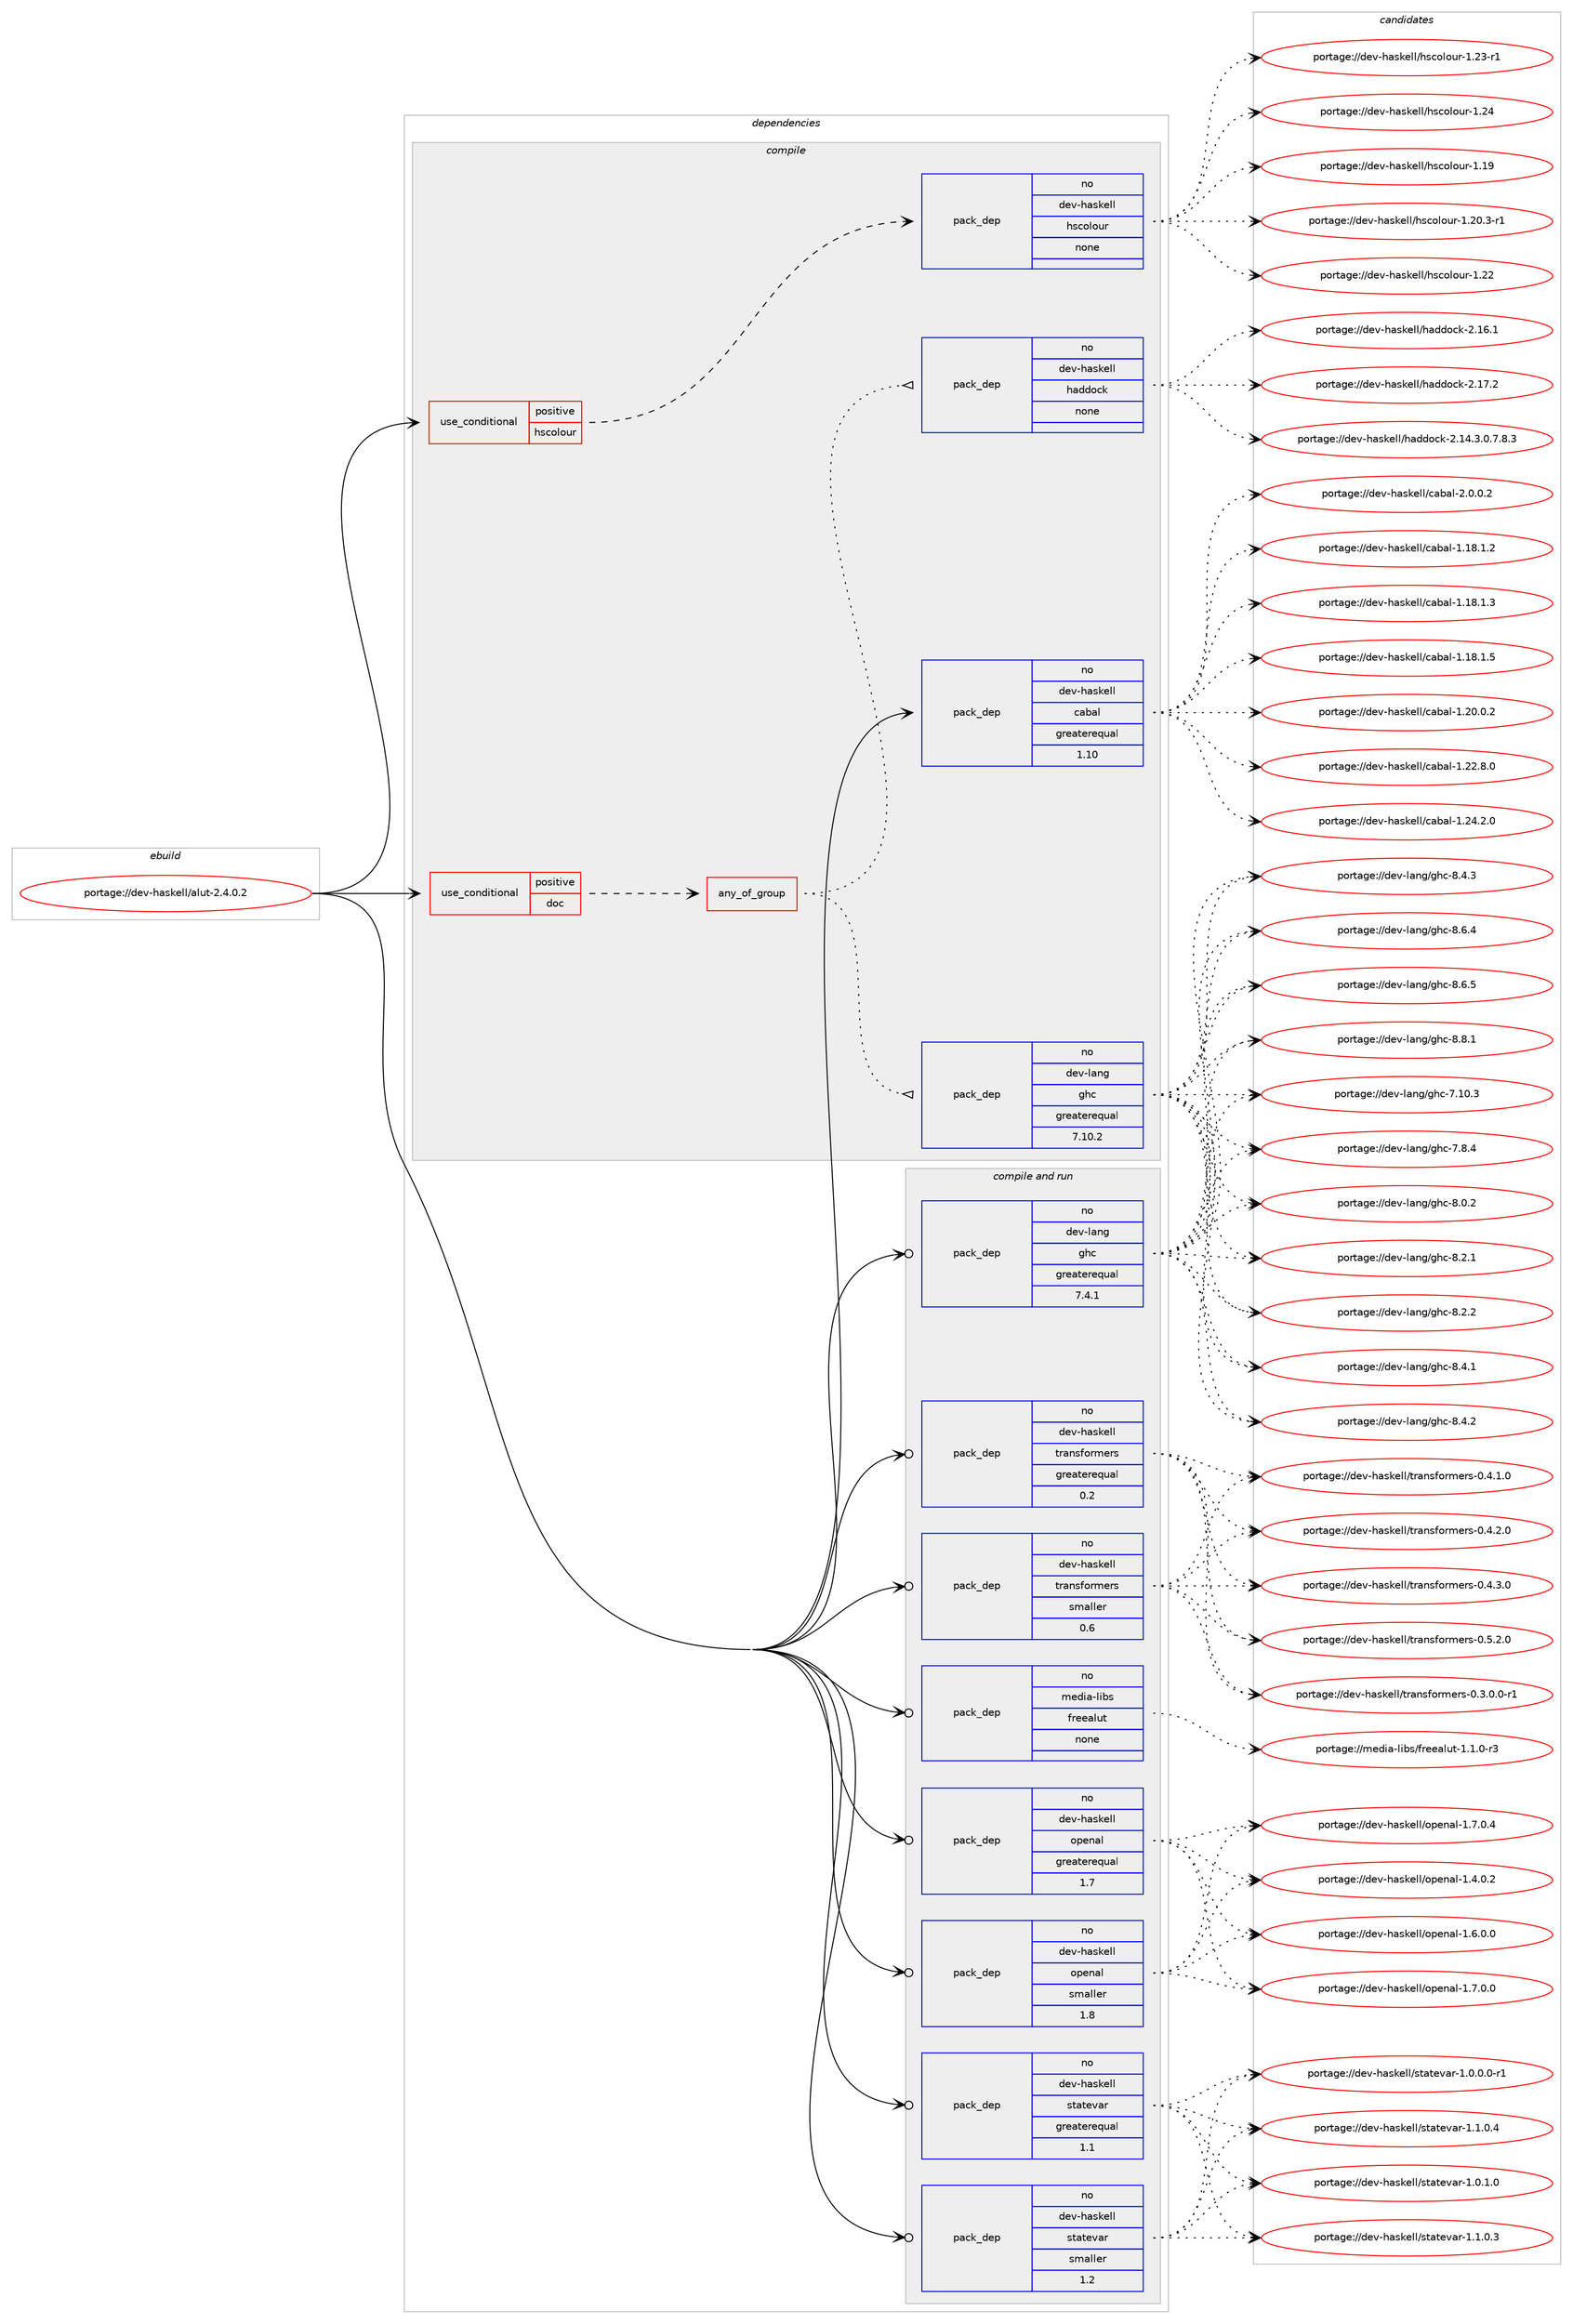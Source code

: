 digraph prolog {

# *************
# Graph options
# *************

newrank=true;
concentrate=true;
compound=true;
graph [rankdir=LR,fontname=Helvetica,fontsize=10,ranksep=1.5];#, ranksep=2.5, nodesep=0.2];
edge  [arrowhead=vee];
node  [fontname=Helvetica,fontsize=10];

# **********
# The ebuild
# **********

subgraph cluster_leftcol {
color=gray;
rank=same;
label=<<i>ebuild</i>>;
id [label="portage://dev-haskell/alut-2.4.0.2", color=red, width=4, href="../dev-haskell/alut-2.4.0.2.svg"];
}

# ****************
# The dependencies
# ****************

subgraph cluster_midcol {
color=gray;
label=<<i>dependencies</i>>;
subgraph cluster_compile {
fillcolor="#eeeeee";
style=filled;
label=<<i>compile</i>>;
subgraph cond14118 {
dependency61382 [label=<<TABLE BORDER="0" CELLBORDER="1" CELLSPACING="0" CELLPADDING="4"><TR><TD ROWSPAN="3" CELLPADDING="10">use_conditional</TD></TR><TR><TD>positive</TD></TR><TR><TD>doc</TD></TR></TABLE>>, shape=none, color=red];
subgraph any1298 {
dependency61383 [label=<<TABLE BORDER="0" CELLBORDER="1" CELLSPACING="0" CELLPADDING="4"><TR><TD CELLPADDING="10">any_of_group</TD></TR></TABLE>>, shape=none, color=red];subgraph pack45907 {
dependency61384 [label=<<TABLE BORDER="0" CELLBORDER="1" CELLSPACING="0" CELLPADDING="4" WIDTH="220"><TR><TD ROWSPAN="6" CELLPADDING="30">pack_dep</TD></TR><TR><TD WIDTH="110">no</TD></TR><TR><TD>dev-haskell</TD></TR><TR><TD>haddock</TD></TR><TR><TD>none</TD></TR><TR><TD></TD></TR></TABLE>>, shape=none, color=blue];
}
dependency61383:e -> dependency61384:w [weight=20,style="dotted",arrowhead="oinv"];
subgraph pack45908 {
dependency61385 [label=<<TABLE BORDER="0" CELLBORDER="1" CELLSPACING="0" CELLPADDING="4" WIDTH="220"><TR><TD ROWSPAN="6" CELLPADDING="30">pack_dep</TD></TR><TR><TD WIDTH="110">no</TD></TR><TR><TD>dev-lang</TD></TR><TR><TD>ghc</TD></TR><TR><TD>greaterequal</TD></TR><TR><TD>7.10.2</TD></TR></TABLE>>, shape=none, color=blue];
}
dependency61383:e -> dependency61385:w [weight=20,style="dotted",arrowhead="oinv"];
}
dependency61382:e -> dependency61383:w [weight=20,style="dashed",arrowhead="vee"];
}
id:e -> dependency61382:w [weight=20,style="solid",arrowhead="vee"];
subgraph cond14119 {
dependency61386 [label=<<TABLE BORDER="0" CELLBORDER="1" CELLSPACING="0" CELLPADDING="4"><TR><TD ROWSPAN="3" CELLPADDING="10">use_conditional</TD></TR><TR><TD>positive</TD></TR><TR><TD>hscolour</TD></TR></TABLE>>, shape=none, color=red];
subgraph pack45909 {
dependency61387 [label=<<TABLE BORDER="0" CELLBORDER="1" CELLSPACING="0" CELLPADDING="4" WIDTH="220"><TR><TD ROWSPAN="6" CELLPADDING="30">pack_dep</TD></TR><TR><TD WIDTH="110">no</TD></TR><TR><TD>dev-haskell</TD></TR><TR><TD>hscolour</TD></TR><TR><TD>none</TD></TR><TR><TD></TD></TR></TABLE>>, shape=none, color=blue];
}
dependency61386:e -> dependency61387:w [weight=20,style="dashed",arrowhead="vee"];
}
id:e -> dependency61386:w [weight=20,style="solid",arrowhead="vee"];
subgraph pack45910 {
dependency61388 [label=<<TABLE BORDER="0" CELLBORDER="1" CELLSPACING="0" CELLPADDING="4" WIDTH="220"><TR><TD ROWSPAN="6" CELLPADDING="30">pack_dep</TD></TR><TR><TD WIDTH="110">no</TD></TR><TR><TD>dev-haskell</TD></TR><TR><TD>cabal</TD></TR><TR><TD>greaterequal</TD></TR><TR><TD>1.10</TD></TR></TABLE>>, shape=none, color=blue];
}
id:e -> dependency61388:w [weight=20,style="solid",arrowhead="vee"];
}
subgraph cluster_compileandrun {
fillcolor="#eeeeee";
style=filled;
label=<<i>compile and run</i>>;
subgraph pack45911 {
dependency61389 [label=<<TABLE BORDER="0" CELLBORDER="1" CELLSPACING="0" CELLPADDING="4" WIDTH="220"><TR><TD ROWSPAN="6" CELLPADDING="30">pack_dep</TD></TR><TR><TD WIDTH="110">no</TD></TR><TR><TD>dev-haskell</TD></TR><TR><TD>openal</TD></TR><TR><TD>greaterequal</TD></TR><TR><TD>1.7</TD></TR></TABLE>>, shape=none, color=blue];
}
id:e -> dependency61389:w [weight=20,style="solid",arrowhead="odotvee"];
subgraph pack45912 {
dependency61390 [label=<<TABLE BORDER="0" CELLBORDER="1" CELLSPACING="0" CELLPADDING="4" WIDTH="220"><TR><TD ROWSPAN="6" CELLPADDING="30">pack_dep</TD></TR><TR><TD WIDTH="110">no</TD></TR><TR><TD>dev-haskell</TD></TR><TR><TD>openal</TD></TR><TR><TD>smaller</TD></TR><TR><TD>1.8</TD></TR></TABLE>>, shape=none, color=blue];
}
id:e -> dependency61390:w [weight=20,style="solid",arrowhead="odotvee"];
subgraph pack45913 {
dependency61391 [label=<<TABLE BORDER="0" CELLBORDER="1" CELLSPACING="0" CELLPADDING="4" WIDTH="220"><TR><TD ROWSPAN="6" CELLPADDING="30">pack_dep</TD></TR><TR><TD WIDTH="110">no</TD></TR><TR><TD>dev-haskell</TD></TR><TR><TD>statevar</TD></TR><TR><TD>greaterequal</TD></TR><TR><TD>1.1</TD></TR></TABLE>>, shape=none, color=blue];
}
id:e -> dependency61391:w [weight=20,style="solid",arrowhead="odotvee"];
subgraph pack45914 {
dependency61392 [label=<<TABLE BORDER="0" CELLBORDER="1" CELLSPACING="0" CELLPADDING="4" WIDTH="220"><TR><TD ROWSPAN="6" CELLPADDING="30">pack_dep</TD></TR><TR><TD WIDTH="110">no</TD></TR><TR><TD>dev-haskell</TD></TR><TR><TD>statevar</TD></TR><TR><TD>smaller</TD></TR><TR><TD>1.2</TD></TR></TABLE>>, shape=none, color=blue];
}
id:e -> dependency61392:w [weight=20,style="solid",arrowhead="odotvee"];
subgraph pack45915 {
dependency61393 [label=<<TABLE BORDER="0" CELLBORDER="1" CELLSPACING="0" CELLPADDING="4" WIDTH="220"><TR><TD ROWSPAN="6" CELLPADDING="30">pack_dep</TD></TR><TR><TD WIDTH="110">no</TD></TR><TR><TD>dev-haskell</TD></TR><TR><TD>transformers</TD></TR><TR><TD>greaterequal</TD></TR><TR><TD>0.2</TD></TR></TABLE>>, shape=none, color=blue];
}
id:e -> dependency61393:w [weight=20,style="solid",arrowhead="odotvee"];
subgraph pack45916 {
dependency61394 [label=<<TABLE BORDER="0" CELLBORDER="1" CELLSPACING="0" CELLPADDING="4" WIDTH="220"><TR><TD ROWSPAN="6" CELLPADDING="30">pack_dep</TD></TR><TR><TD WIDTH="110">no</TD></TR><TR><TD>dev-haskell</TD></TR><TR><TD>transformers</TD></TR><TR><TD>smaller</TD></TR><TR><TD>0.6</TD></TR></TABLE>>, shape=none, color=blue];
}
id:e -> dependency61394:w [weight=20,style="solid",arrowhead="odotvee"];
subgraph pack45917 {
dependency61395 [label=<<TABLE BORDER="0" CELLBORDER="1" CELLSPACING="0" CELLPADDING="4" WIDTH="220"><TR><TD ROWSPAN="6" CELLPADDING="30">pack_dep</TD></TR><TR><TD WIDTH="110">no</TD></TR><TR><TD>dev-lang</TD></TR><TR><TD>ghc</TD></TR><TR><TD>greaterequal</TD></TR><TR><TD>7.4.1</TD></TR></TABLE>>, shape=none, color=blue];
}
id:e -> dependency61395:w [weight=20,style="solid",arrowhead="odotvee"];
subgraph pack45918 {
dependency61396 [label=<<TABLE BORDER="0" CELLBORDER="1" CELLSPACING="0" CELLPADDING="4" WIDTH="220"><TR><TD ROWSPAN="6" CELLPADDING="30">pack_dep</TD></TR><TR><TD WIDTH="110">no</TD></TR><TR><TD>media-libs</TD></TR><TR><TD>freealut</TD></TR><TR><TD>none</TD></TR><TR><TD></TD></TR></TABLE>>, shape=none, color=blue];
}
id:e -> dependency61396:w [weight=20,style="solid",arrowhead="odotvee"];
}
subgraph cluster_run {
fillcolor="#eeeeee";
style=filled;
label=<<i>run</i>>;
}
}

# **************
# The candidates
# **************

subgraph cluster_choices {
rank=same;
color=gray;
label=<<i>candidates</i>>;

subgraph choice45907 {
color=black;
nodesep=1;
choiceportage1001011184510497115107101108108471049710010011199107455046495246514648465546564651 [label="portage://dev-haskell/haddock-2.14.3.0.7.8.3", color=red, width=4,href="../dev-haskell/haddock-2.14.3.0.7.8.3.svg"];
choiceportage100101118451049711510710110810847104971001001119910745504649544649 [label="portage://dev-haskell/haddock-2.16.1", color=red, width=4,href="../dev-haskell/haddock-2.16.1.svg"];
choiceportage100101118451049711510710110810847104971001001119910745504649554650 [label="portage://dev-haskell/haddock-2.17.2", color=red, width=4,href="../dev-haskell/haddock-2.17.2.svg"];
dependency61384:e -> choiceportage1001011184510497115107101108108471049710010011199107455046495246514648465546564651:w [style=dotted,weight="100"];
dependency61384:e -> choiceportage100101118451049711510710110810847104971001001119910745504649544649:w [style=dotted,weight="100"];
dependency61384:e -> choiceportage100101118451049711510710110810847104971001001119910745504649554650:w [style=dotted,weight="100"];
}
subgraph choice45908 {
color=black;
nodesep=1;
choiceportage1001011184510897110103471031049945554649484651 [label="portage://dev-lang/ghc-7.10.3", color=red, width=4,href="../dev-lang/ghc-7.10.3.svg"];
choiceportage10010111845108971101034710310499455546564652 [label="portage://dev-lang/ghc-7.8.4", color=red, width=4,href="../dev-lang/ghc-7.8.4.svg"];
choiceportage10010111845108971101034710310499455646484650 [label="portage://dev-lang/ghc-8.0.2", color=red, width=4,href="../dev-lang/ghc-8.0.2.svg"];
choiceportage10010111845108971101034710310499455646504649 [label="portage://dev-lang/ghc-8.2.1", color=red, width=4,href="../dev-lang/ghc-8.2.1.svg"];
choiceportage10010111845108971101034710310499455646504650 [label="portage://dev-lang/ghc-8.2.2", color=red, width=4,href="../dev-lang/ghc-8.2.2.svg"];
choiceportage10010111845108971101034710310499455646524649 [label="portage://dev-lang/ghc-8.4.1", color=red, width=4,href="../dev-lang/ghc-8.4.1.svg"];
choiceportage10010111845108971101034710310499455646524650 [label="portage://dev-lang/ghc-8.4.2", color=red, width=4,href="../dev-lang/ghc-8.4.2.svg"];
choiceportage10010111845108971101034710310499455646524651 [label="portage://dev-lang/ghc-8.4.3", color=red, width=4,href="../dev-lang/ghc-8.4.3.svg"];
choiceportage10010111845108971101034710310499455646544652 [label="portage://dev-lang/ghc-8.6.4", color=red, width=4,href="../dev-lang/ghc-8.6.4.svg"];
choiceportage10010111845108971101034710310499455646544653 [label="portage://dev-lang/ghc-8.6.5", color=red, width=4,href="../dev-lang/ghc-8.6.5.svg"];
choiceportage10010111845108971101034710310499455646564649 [label="portage://dev-lang/ghc-8.8.1", color=red, width=4,href="../dev-lang/ghc-8.8.1.svg"];
dependency61385:e -> choiceportage1001011184510897110103471031049945554649484651:w [style=dotted,weight="100"];
dependency61385:e -> choiceportage10010111845108971101034710310499455546564652:w [style=dotted,weight="100"];
dependency61385:e -> choiceportage10010111845108971101034710310499455646484650:w [style=dotted,weight="100"];
dependency61385:e -> choiceportage10010111845108971101034710310499455646504649:w [style=dotted,weight="100"];
dependency61385:e -> choiceportage10010111845108971101034710310499455646504650:w [style=dotted,weight="100"];
dependency61385:e -> choiceportage10010111845108971101034710310499455646524649:w [style=dotted,weight="100"];
dependency61385:e -> choiceportage10010111845108971101034710310499455646524650:w [style=dotted,weight="100"];
dependency61385:e -> choiceportage10010111845108971101034710310499455646524651:w [style=dotted,weight="100"];
dependency61385:e -> choiceportage10010111845108971101034710310499455646544652:w [style=dotted,weight="100"];
dependency61385:e -> choiceportage10010111845108971101034710310499455646544653:w [style=dotted,weight="100"];
dependency61385:e -> choiceportage10010111845108971101034710310499455646564649:w [style=dotted,weight="100"];
}
subgraph choice45909 {
color=black;
nodesep=1;
choiceportage100101118451049711510710110810847104115991111081111171144549464957 [label="portage://dev-haskell/hscolour-1.19", color=red, width=4,href="../dev-haskell/hscolour-1.19.svg"];
choiceportage10010111845104971151071011081084710411599111108111117114454946504846514511449 [label="portage://dev-haskell/hscolour-1.20.3-r1", color=red, width=4,href="../dev-haskell/hscolour-1.20.3-r1.svg"];
choiceportage100101118451049711510710110810847104115991111081111171144549465050 [label="portage://dev-haskell/hscolour-1.22", color=red, width=4,href="../dev-haskell/hscolour-1.22.svg"];
choiceportage1001011184510497115107101108108471041159911110811111711445494650514511449 [label="portage://dev-haskell/hscolour-1.23-r1", color=red, width=4,href="../dev-haskell/hscolour-1.23-r1.svg"];
choiceportage100101118451049711510710110810847104115991111081111171144549465052 [label="portage://dev-haskell/hscolour-1.24", color=red, width=4,href="../dev-haskell/hscolour-1.24.svg"];
dependency61387:e -> choiceportage100101118451049711510710110810847104115991111081111171144549464957:w [style=dotted,weight="100"];
dependency61387:e -> choiceportage10010111845104971151071011081084710411599111108111117114454946504846514511449:w [style=dotted,weight="100"];
dependency61387:e -> choiceportage100101118451049711510710110810847104115991111081111171144549465050:w [style=dotted,weight="100"];
dependency61387:e -> choiceportage1001011184510497115107101108108471041159911110811111711445494650514511449:w [style=dotted,weight="100"];
dependency61387:e -> choiceportage100101118451049711510710110810847104115991111081111171144549465052:w [style=dotted,weight="100"];
}
subgraph choice45910 {
color=black;
nodesep=1;
choiceportage10010111845104971151071011081084799979897108454946495646494650 [label="portage://dev-haskell/cabal-1.18.1.2", color=red, width=4,href="../dev-haskell/cabal-1.18.1.2.svg"];
choiceportage10010111845104971151071011081084799979897108454946495646494651 [label="portage://dev-haskell/cabal-1.18.1.3", color=red, width=4,href="../dev-haskell/cabal-1.18.1.3.svg"];
choiceportage10010111845104971151071011081084799979897108454946495646494653 [label="portage://dev-haskell/cabal-1.18.1.5", color=red, width=4,href="../dev-haskell/cabal-1.18.1.5.svg"];
choiceportage10010111845104971151071011081084799979897108454946504846484650 [label="portage://dev-haskell/cabal-1.20.0.2", color=red, width=4,href="../dev-haskell/cabal-1.20.0.2.svg"];
choiceportage10010111845104971151071011081084799979897108454946505046564648 [label="portage://dev-haskell/cabal-1.22.8.0", color=red, width=4,href="../dev-haskell/cabal-1.22.8.0.svg"];
choiceportage10010111845104971151071011081084799979897108454946505246504648 [label="portage://dev-haskell/cabal-1.24.2.0", color=red, width=4,href="../dev-haskell/cabal-1.24.2.0.svg"];
choiceportage100101118451049711510710110810847999798971084550464846484650 [label="portage://dev-haskell/cabal-2.0.0.2", color=red, width=4,href="../dev-haskell/cabal-2.0.0.2.svg"];
dependency61388:e -> choiceportage10010111845104971151071011081084799979897108454946495646494650:w [style=dotted,weight="100"];
dependency61388:e -> choiceportage10010111845104971151071011081084799979897108454946495646494651:w [style=dotted,weight="100"];
dependency61388:e -> choiceportage10010111845104971151071011081084799979897108454946495646494653:w [style=dotted,weight="100"];
dependency61388:e -> choiceportage10010111845104971151071011081084799979897108454946504846484650:w [style=dotted,weight="100"];
dependency61388:e -> choiceportage10010111845104971151071011081084799979897108454946505046564648:w [style=dotted,weight="100"];
dependency61388:e -> choiceportage10010111845104971151071011081084799979897108454946505246504648:w [style=dotted,weight="100"];
dependency61388:e -> choiceportage100101118451049711510710110810847999798971084550464846484650:w [style=dotted,weight="100"];
}
subgraph choice45911 {
color=black;
nodesep=1;
choiceportage100101118451049711510710110810847111112101110971084549465246484650 [label="portage://dev-haskell/openal-1.4.0.2", color=red, width=4,href="../dev-haskell/openal-1.4.0.2.svg"];
choiceportage100101118451049711510710110810847111112101110971084549465446484648 [label="portage://dev-haskell/openal-1.6.0.0", color=red, width=4,href="../dev-haskell/openal-1.6.0.0.svg"];
choiceportage100101118451049711510710110810847111112101110971084549465546484648 [label="portage://dev-haskell/openal-1.7.0.0", color=red, width=4,href="../dev-haskell/openal-1.7.0.0.svg"];
choiceportage100101118451049711510710110810847111112101110971084549465546484652 [label="portage://dev-haskell/openal-1.7.0.4", color=red, width=4,href="../dev-haskell/openal-1.7.0.4.svg"];
dependency61389:e -> choiceportage100101118451049711510710110810847111112101110971084549465246484650:w [style=dotted,weight="100"];
dependency61389:e -> choiceportage100101118451049711510710110810847111112101110971084549465446484648:w [style=dotted,weight="100"];
dependency61389:e -> choiceportage100101118451049711510710110810847111112101110971084549465546484648:w [style=dotted,weight="100"];
dependency61389:e -> choiceportage100101118451049711510710110810847111112101110971084549465546484652:w [style=dotted,weight="100"];
}
subgraph choice45912 {
color=black;
nodesep=1;
choiceportage100101118451049711510710110810847111112101110971084549465246484650 [label="portage://dev-haskell/openal-1.4.0.2", color=red, width=4,href="../dev-haskell/openal-1.4.0.2.svg"];
choiceportage100101118451049711510710110810847111112101110971084549465446484648 [label="portage://dev-haskell/openal-1.6.0.0", color=red, width=4,href="../dev-haskell/openal-1.6.0.0.svg"];
choiceportage100101118451049711510710110810847111112101110971084549465546484648 [label="portage://dev-haskell/openal-1.7.0.0", color=red, width=4,href="../dev-haskell/openal-1.7.0.0.svg"];
choiceportage100101118451049711510710110810847111112101110971084549465546484652 [label="portage://dev-haskell/openal-1.7.0.4", color=red, width=4,href="../dev-haskell/openal-1.7.0.4.svg"];
dependency61390:e -> choiceportage100101118451049711510710110810847111112101110971084549465246484650:w [style=dotted,weight="100"];
dependency61390:e -> choiceportage100101118451049711510710110810847111112101110971084549465446484648:w [style=dotted,weight="100"];
dependency61390:e -> choiceportage100101118451049711510710110810847111112101110971084549465546484648:w [style=dotted,weight="100"];
dependency61390:e -> choiceportage100101118451049711510710110810847111112101110971084549465546484652:w [style=dotted,weight="100"];
}
subgraph choice45913 {
color=black;
nodesep=1;
choiceportage100101118451049711510710110810847115116971161011189711445494648464846484511449 [label="portage://dev-haskell/statevar-1.0.0.0-r1", color=red, width=4,href="../dev-haskell/statevar-1.0.0.0-r1.svg"];
choiceportage10010111845104971151071011081084711511697116101118971144549464846494648 [label="portage://dev-haskell/statevar-1.0.1.0", color=red, width=4,href="../dev-haskell/statevar-1.0.1.0.svg"];
choiceportage10010111845104971151071011081084711511697116101118971144549464946484651 [label="portage://dev-haskell/statevar-1.1.0.3", color=red, width=4,href="../dev-haskell/statevar-1.1.0.3.svg"];
choiceportage10010111845104971151071011081084711511697116101118971144549464946484652 [label="portage://dev-haskell/statevar-1.1.0.4", color=red, width=4,href="../dev-haskell/statevar-1.1.0.4.svg"];
dependency61391:e -> choiceportage100101118451049711510710110810847115116971161011189711445494648464846484511449:w [style=dotted,weight="100"];
dependency61391:e -> choiceportage10010111845104971151071011081084711511697116101118971144549464846494648:w [style=dotted,weight="100"];
dependency61391:e -> choiceportage10010111845104971151071011081084711511697116101118971144549464946484651:w [style=dotted,weight="100"];
dependency61391:e -> choiceportage10010111845104971151071011081084711511697116101118971144549464946484652:w [style=dotted,weight="100"];
}
subgraph choice45914 {
color=black;
nodesep=1;
choiceportage100101118451049711510710110810847115116971161011189711445494648464846484511449 [label="portage://dev-haskell/statevar-1.0.0.0-r1", color=red, width=4,href="../dev-haskell/statevar-1.0.0.0-r1.svg"];
choiceportage10010111845104971151071011081084711511697116101118971144549464846494648 [label="portage://dev-haskell/statevar-1.0.1.0", color=red, width=4,href="../dev-haskell/statevar-1.0.1.0.svg"];
choiceportage10010111845104971151071011081084711511697116101118971144549464946484651 [label="portage://dev-haskell/statevar-1.1.0.3", color=red, width=4,href="../dev-haskell/statevar-1.1.0.3.svg"];
choiceportage10010111845104971151071011081084711511697116101118971144549464946484652 [label="portage://dev-haskell/statevar-1.1.0.4", color=red, width=4,href="../dev-haskell/statevar-1.1.0.4.svg"];
dependency61392:e -> choiceportage100101118451049711510710110810847115116971161011189711445494648464846484511449:w [style=dotted,weight="100"];
dependency61392:e -> choiceportage10010111845104971151071011081084711511697116101118971144549464846494648:w [style=dotted,weight="100"];
dependency61392:e -> choiceportage10010111845104971151071011081084711511697116101118971144549464946484651:w [style=dotted,weight="100"];
dependency61392:e -> choiceportage10010111845104971151071011081084711511697116101118971144549464946484652:w [style=dotted,weight="100"];
}
subgraph choice45915 {
color=black;
nodesep=1;
choiceportage1001011184510497115107101108108471161149711011510211111410910111411545484651464846484511449 [label="portage://dev-haskell/transformers-0.3.0.0-r1", color=red, width=4,href="../dev-haskell/transformers-0.3.0.0-r1.svg"];
choiceportage100101118451049711510710110810847116114971101151021111141091011141154548465246494648 [label="portage://dev-haskell/transformers-0.4.1.0", color=red, width=4,href="../dev-haskell/transformers-0.4.1.0.svg"];
choiceportage100101118451049711510710110810847116114971101151021111141091011141154548465246504648 [label="portage://dev-haskell/transformers-0.4.2.0", color=red, width=4,href="../dev-haskell/transformers-0.4.2.0.svg"];
choiceportage100101118451049711510710110810847116114971101151021111141091011141154548465246514648 [label="portage://dev-haskell/transformers-0.4.3.0", color=red, width=4,href="../dev-haskell/transformers-0.4.3.0.svg"];
choiceportage100101118451049711510710110810847116114971101151021111141091011141154548465346504648 [label="portage://dev-haskell/transformers-0.5.2.0", color=red, width=4,href="../dev-haskell/transformers-0.5.2.0.svg"];
dependency61393:e -> choiceportage1001011184510497115107101108108471161149711011510211111410910111411545484651464846484511449:w [style=dotted,weight="100"];
dependency61393:e -> choiceportage100101118451049711510710110810847116114971101151021111141091011141154548465246494648:w [style=dotted,weight="100"];
dependency61393:e -> choiceportage100101118451049711510710110810847116114971101151021111141091011141154548465246504648:w [style=dotted,weight="100"];
dependency61393:e -> choiceportage100101118451049711510710110810847116114971101151021111141091011141154548465246514648:w [style=dotted,weight="100"];
dependency61393:e -> choiceportage100101118451049711510710110810847116114971101151021111141091011141154548465346504648:w [style=dotted,weight="100"];
}
subgraph choice45916 {
color=black;
nodesep=1;
choiceportage1001011184510497115107101108108471161149711011510211111410910111411545484651464846484511449 [label="portage://dev-haskell/transformers-0.3.0.0-r1", color=red, width=4,href="../dev-haskell/transformers-0.3.0.0-r1.svg"];
choiceportage100101118451049711510710110810847116114971101151021111141091011141154548465246494648 [label="portage://dev-haskell/transformers-0.4.1.0", color=red, width=4,href="../dev-haskell/transformers-0.4.1.0.svg"];
choiceportage100101118451049711510710110810847116114971101151021111141091011141154548465246504648 [label="portage://dev-haskell/transformers-0.4.2.0", color=red, width=4,href="../dev-haskell/transformers-0.4.2.0.svg"];
choiceportage100101118451049711510710110810847116114971101151021111141091011141154548465246514648 [label="portage://dev-haskell/transformers-0.4.3.0", color=red, width=4,href="../dev-haskell/transformers-0.4.3.0.svg"];
choiceportage100101118451049711510710110810847116114971101151021111141091011141154548465346504648 [label="portage://dev-haskell/transformers-0.5.2.0", color=red, width=4,href="../dev-haskell/transformers-0.5.2.0.svg"];
dependency61394:e -> choiceportage1001011184510497115107101108108471161149711011510211111410910111411545484651464846484511449:w [style=dotted,weight="100"];
dependency61394:e -> choiceportage100101118451049711510710110810847116114971101151021111141091011141154548465246494648:w [style=dotted,weight="100"];
dependency61394:e -> choiceportage100101118451049711510710110810847116114971101151021111141091011141154548465246504648:w [style=dotted,weight="100"];
dependency61394:e -> choiceportage100101118451049711510710110810847116114971101151021111141091011141154548465246514648:w [style=dotted,weight="100"];
dependency61394:e -> choiceportage100101118451049711510710110810847116114971101151021111141091011141154548465346504648:w [style=dotted,weight="100"];
}
subgraph choice45917 {
color=black;
nodesep=1;
choiceportage1001011184510897110103471031049945554649484651 [label="portage://dev-lang/ghc-7.10.3", color=red, width=4,href="../dev-lang/ghc-7.10.3.svg"];
choiceportage10010111845108971101034710310499455546564652 [label="portage://dev-lang/ghc-7.8.4", color=red, width=4,href="../dev-lang/ghc-7.8.4.svg"];
choiceportage10010111845108971101034710310499455646484650 [label="portage://dev-lang/ghc-8.0.2", color=red, width=4,href="../dev-lang/ghc-8.0.2.svg"];
choiceportage10010111845108971101034710310499455646504649 [label="portage://dev-lang/ghc-8.2.1", color=red, width=4,href="../dev-lang/ghc-8.2.1.svg"];
choiceportage10010111845108971101034710310499455646504650 [label="portage://dev-lang/ghc-8.2.2", color=red, width=4,href="../dev-lang/ghc-8.2.2.svg"];
choiceportage10010111845108971101034710310499455646524649 [label="portage://dev-lang/ghc-8.4.1", color=red, width=4,href="../dev-lang/ghc-8.4.1.svg"];
choiceportage10010111845108971101034710310499455646524650 [label="portage://dev-lang/ghc-8.4.2", color=red, width=4,href="../dev-lang/ghc-8.4.2.svg"];
choiceportage10010111845108971101034710310499455646524651 [label="portage://dev-lang/ghc-8.4.3", color=red, width=4,href="../dev-lang/ghc-8.4.3.svg"];
choiceportage10010111845108971101034710310499455646544652 [label="portage://dev-lang/ghc-8.6.4", color=red, width=4,href="../dev-lang/ghc-8.6.4.svg"];
choiceportage10010111845108971101034710310499455646544653 [label="portage://dev-lang/ghc-8.6.5", color=red, width=4,href="../dev-lang/ghc-8.6.5.svg"];
choiceportage10010111845108971101034710310499455646564649 [label="portage://dev-lang/ghc-8.8.1", color=red, width=4,href="../dev-lang/ghc-8.8.1.svg"];
dependency61395:e -> choiceportage1001011184510897110103471031049945554649484651:w [style=dotted,weight="100"];
dependency61395:e -> choiceportage10010111845108971101034710310499455546564652:w [style=dotted,weight="100"];
dependency61395:e -> choiceportage10010111845108971101034710310499455646484650:w [style=dotted,weight="100"];
dependency61395:e -> choiceportage10010111845108971101034710310499455646504649:w [style=dotted,weight="100"];
dependency61395:e -> choiceportage10010111845108971101034710310499455646504650:w [style=dotted,weight="100"];
dependency61395:e -> choiceportage10010111845108971101034710310499455646524649:w [style=dotted,weight="100"];
dependency61395:e -> choiceportage10010111845108971101034710310499455646524650:w [style=dotted,weight="100"];
dependency61395:e -> choiceportage10010111845108971101034710310499455646524651:w [style=dotted,weight="100"];
dependency61395:e -> choiceportage10010111845108971101034710310499455646544652:w [style=dotted,weight="100"];
dependency61395:e -> choiceportage10010111845108971101034710310499455646544653:w [style=dotted,weight="100"];
dependency61395:e -> choiceportage10010111845108971101034710310499455646564649:w [style=dotted,weight="100"];
}
subgraph choice45918 {
color=black;
nodesep=1;
choiceportage10910110010597451081059811547102114101101971081171164549464946484511451 [label="portage://media-libs/freealut-1.1.0-r3", color=red, width=4,href="../media-libs/freealut-1.1.0-r3.svg"];
dependency61396:e -> choiceportage10910110010597451081059811547102114101101971081171164549464946484511451:w [style=dotted,weight="100"];
}
}

}
